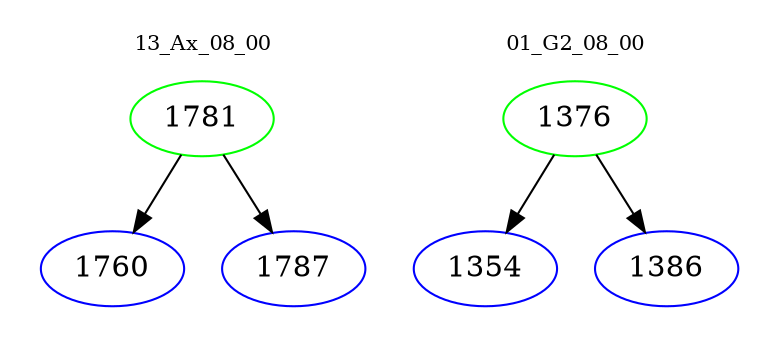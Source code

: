 digraph{
subgraph cluster_0 {
color = white
label = "13_Ax_08_00";
fontsize=10;
T0_1781 [label="1781", color="green"]
T0_1781 -> T0_1760 [color="black"]
T0_1760 [label="1760", color="blue"]
T0_1781 -> T0_1787 [color="black"]
T0_1787 [label="1787", color="blue"]
}
subgraph cluster_1 {
color = white
label = "01_G2_08_00";
fontsize=10;
T1_1376 [label="1376", color="green"]
T1_1376 -> T1_1354 [color="black"]
T1_1354 [label="1354", color="blue"]
T1_1376 -> T1_1386 [color="black"]
T1_1386 [label="1386", color="blue"]
}
}
